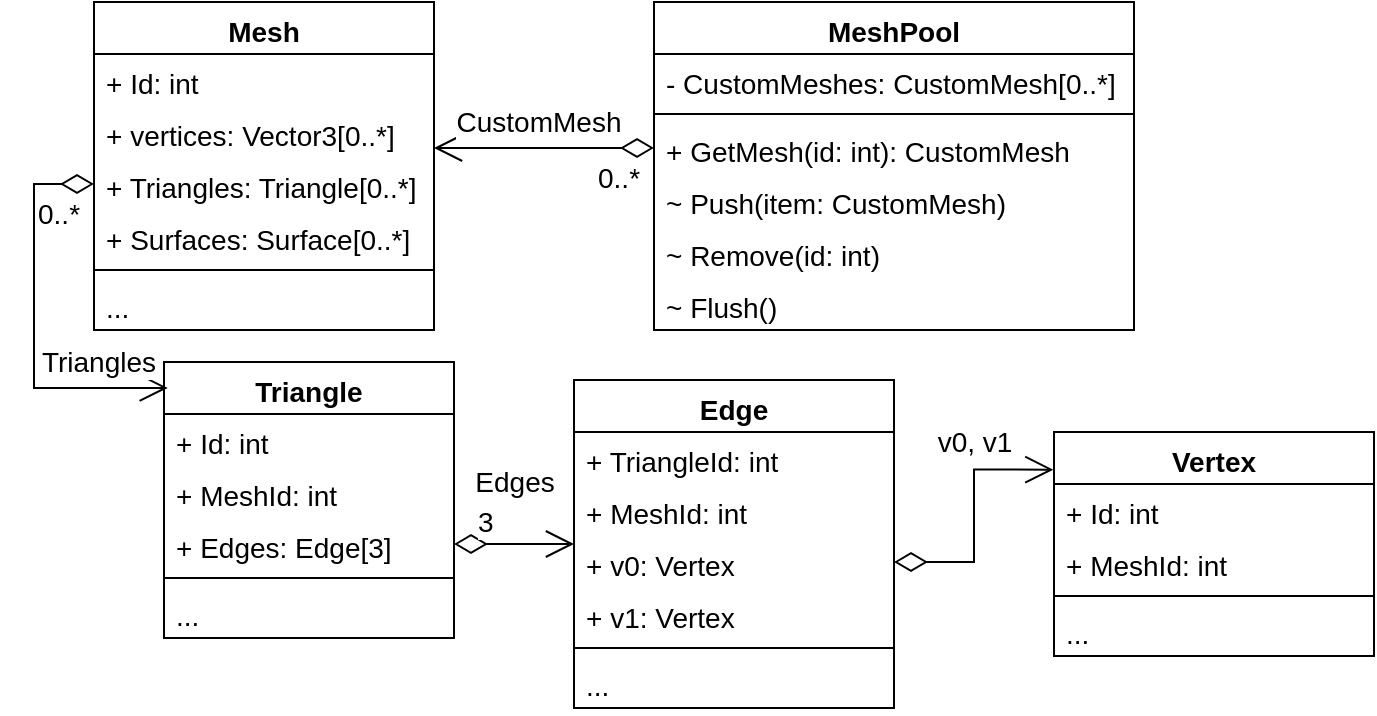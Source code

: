 <mxfile version="14.8.4" type="github">
  <diagram id="CSNa1o_LZb486N3WpBpA" name="Page-1">
    <mxGraphModel dx="1242" dy="637" grid="1" gridSize="10" guides="1" tooltips="1" connect="1" arrows="1" fold="1" page="1" pageScale="1" pageWidth="827" pageHeight="1169" math="0" shadow="0">
      <root>
        <mxCell id="0" />
        <mxCell id="1" parent="0" />
        <mxCell id="c-aoi3J2XqIeh12601WA-1" value="Mesh" style="swimlane;fontStyle=1;align=center;verticalAlign=top;childLayout=stackLayout;horizontal=1;startSize=26;horizontalStack=0;resizeParent=1;resizeParentMax=0;resizeLast=0;collapsible=1;marginBottom=0;fontSize=14;" parent="1" vertex="1">
          <mxGeometry x="140" y="90" width="170" height="164" as="geometry" />
        </mxCell>
        <mxCell id="c-aoi3J2XqIeh12601WA-2" value="+ Id: int" style="text;strokeColor=none;fillColor=none;align=left;verticalAlign=top;spacingLeft=4;spacingRight=4;overflow=hidden;rotatable=0;points=[[0,0.5],[1,0.5]];portConstraint=eastwest;fontSize=14;" parent="c-aoi3J2XqIeh12601WA-1" vertex="1">
          <mxGeometry y="26" width="170" height="26" as="geometry" />
        </mxCell>
        <mxCell id="c-aoi3J2XqIeh12601WA-21" value="+ vertices: Vector3[0..*]" style="text;strokeColor=none;fillColor=none;align=left;verticalAlign=top;spacingLeft=4;spacingRight=4;overflow=hidden;rotatable=0;points=[[0,0.5],[1,0.5]];portConstraint=eastwest;fontSize=14;" parent="c-aoi3J2XqIeh12601WA-1" vertex="1">
          <mxGeometry y="52" width="170" height="26" as="geometry" />
        </mxCell>
        <mxCell id="c-aoi3J2XqIeh12601WA-22" value="+ Triangles: Triangle[0..*]" style="text;strokeColor=none;fillColor=none;align=left;verticalAlign=top;spacingLeft=4;spacingRight=4;overflow=hidden;rotatable=0;points=[[0,0.5],[1,0.5]];portConstraint=eastwest;fontSize=14;" parent="c-aoi3J2XqIeh12601WA-1" vertex="1">
          <mxGeometry y="78" width="170" height="26" as="geometry" />
        </mxCell>
        <mxCell id="c-aoi3J2XqIeh12601WA-23" value="+ Surfaces: Surface[0..*]" style="text;strokeColor=none;fillColor=none;align=left;verticalAlign=top;spacingLeft=4;spacingRight=4;overflow=hidden;rotatable=0;points=[[0,0.5],[1,0.5]];portConstraint=eastwest;fontSize=14;" parent="c-aoi3J2XqIeh12601WA-1" vertex="1">
          <mxGeometry y="104" width="170" height="26" as="geometry" />
        </mxCell>
        <mxCell id="c-aoi3J2XqIeh12601WA-3" value="" style="line;strokeWidth=1;fillColor=none;align=left;verticalAlign=middle;spacingTop=-1;spacingLeft=3;spacingRight=3;rotatable=0;labelPosition=right;points=[];portConstraint=eastwest;fontSize=14;" parent="c-aoi3J2XqIeh12601WA-1" vertex="1">
          <mxGeometry y="130" width="170" height="8" as="geometry" />
        </mxCell>
        <mxCell id="c-aoi3J2XqIeh12601WA-4" value="..." style="text;strokeColor=none;fillColor=none;align=left;verticalAlign=top;spacingLeft=4;spacingRight=4;overflow=hidden;rotatable=0;points=[[0,0.5],[1,0.5]];portConstraint=eastwest;fontSize=14;" parent="c-aoi3J2XqIeh12601WA-1" vertex="1">
          <mxGeometry y="138" width="170" height="26" as="geometry" />
        </mxCell>
        <mxCell id="c-aoi3J2XqIeh12601WA-5" value="MeshPool" style="swimlane;fontStyle=1;align=center;verticalAlign=top;childLayout=stackLayout;horizontal=1;startSize=26;horizontalStack=0;resizeParent=1;resizeParentMax=0;resizeLast=0;collapsible=1;marginBottom=0;fontSize=14;" parent="1" vertex="1">
          <mxGeometry x="420" y="90" width="240" height="164" as="geometry" />
        </mxCell>
        <mxCell id="c-aoi3J2XqIeh12601WA-6" value="- CustomMeshes: CustomMesh[0..*]" style="text;strokeColor=none;fillColor=none;align=left;verticalAlign=top;spacingLeft=4;spacingRight=4;overflow=hidden;rotatable=0;points=[[0,0.5],[1,0.5]];portConstraint=eastwest;fontSize=14;" parent="c-aoi3J2XqIeh12601WA-5" vertex="1">
          <mxGeometry y="26" width="240" height="26" as="geometry" />
        </mxCell>
        <mxCell id="c-aoi3J2XqIeh12601WA-7" value="" style="line;strokeWidth=1;fillColor=none;align=left;verticalAlign=middle;spacingTop=-1;spacingLeft=3;spacingRight=3;rotatable=0;labelPosition=right;points=[];portConstraint=eastwest;fontSize=14;" parent="c-aoi3J2XqIeh12601WA-5" vertex="1">
          <mxGeometry y="52" width="240" height="8" as="geometry" />
        </mxCell>
        <mxCell id="c-aoi3J2XqIeh12601WA-8" value="+ GetMesh(id: int): CustomMesh" style="text;strokeColor=none;fillColor=none;align=left;verticalAlign=top;spacingLeft=4;spacingRight=4;overflow=hidden;rotatable=0;points=[[0,0.5],[1,0.5]];portConstraint=eastwest;fontSize=14;" parent="c-aoi3J2XqIeh12601WA-5" vertex="1">
          <mxGeometry y="60" width="240" height="26" as="geometry" />
        </mxCell>
        <mxCell id="c-aoi3J2XqIeh12601WA-24" value="~ Push(item: CustomMesh)" style="text;strokeColor=none;fillColor=none;align=left;verticalAlign=top;spacingLeft=4;spacingRight=4;overflow=hidden;rotatable=0;points=[[0,0.5],[1,0.5]];portConstraint=eastwest;fontSize=14;" parent="c-aoi3J2XqIeh12601WA-5" vertex="1">
          <mxGeometry y="86" width="240" height="26" as="geometry" />
        </mxCell>
        <mxCell id="c-aoi3J2XqIeh12601WA-25" value="~ Remove(id: int)" style="text;strokeColor=none;fillColor=none;align=left;verticalAlign=top;spacingLeft=4;spacingRight=4;overflow=hidden;rotatable=0;points=[[0,0.5],[1,0.5]];portConstraint=eastwest;fontSize=14;" parent="c-aoi3J2XqIeh12601WA-5" vertex="1">
          <mxGeometry y="112" width="240" height="26" as="geometry" />
        </mxCell>
        <mxCell id="c-aoi3J2XqIeh12601WA-26" value="~ Flush()" style="text;strokeColor=none;fillColor=none;align=left;verticalAlign=top;spacingLeft=4;spacingRight=4;overflow=hidden;rotatable=0;points=[[0,0.5],[1,0.5]];portConstraint=eastwest;fontSize=14;" parent="c-aoi3J2XqIeh12601WA-5" vertex="1">
          <mxGeometry y="138" width="240" height="26" as="geometry" />
        </mxCell>
        <mxCell id="c-aoi3J2XqIeh12601WA-9" value="Triangle" style="swimlane;fontStyle=1;align=center;verticalAlign=top;childLayout=stackLayout;horizontal=1;startSize=26;horizontalStack=0;resizeParent=1;resizeParentMax=0;resizeLast=0;collapsible=1;marginBottom=0;fontSize=14;" parent="1" vertex="1">
          <mxGeometry x="175" y="270" width="145" height="138" as="geometry" />
        </mxCell>
        <mxCell id="c-aoi3J2XqIeh12601WA-10" value="+ Id: int" style="text;strokeColor=none;fillColor=none;align=left;verticalAlign=top;spacingLeft=4;spacingRight=4;overflow=hidden;rotatable=0;points=[[0,0.5],[1,0.5]];portConstraint=eastwest;fontSize=14;" parent="c-aoi3J2XqIeh12601WA-9" vertex="1">
          <mxGeometry y="26" width="145" height="26" as="geometry" />
        </mxCell>
        <mxCell id="c-aoi3J2XqIeh12601WA-33" value="+ MeshId: int" style="text;strokeColor=none;fillColor=none;align=left;verticalAlign=top;spacingLeft=4;spacingRight=4;overflow=hidden;rotatable=0;points=[[0,0.5],[1,0.5]];portConstraint=eastwest;fontSize=14;" parent="c-aoi3J2XqIeh12601WA-9" vertex="1">
          <mxGeometry y="52" width="145" height="26" as="geometry" />
        </mxCell>
        <mxCell id="c-aoi3J2XqIeh12601WA-34" value="+ Edges: Edge[3]" style="text;strokeColor=none;fillColor=none;align=left;verticalAlign=top;spacingLeft=4;spacingRight=4;overflow=hidden;rotatable=0;points=[[0,0.5],[1,0.5]];portConstraint=eastwest;fontSize=14;" parent="c-aoi3J2XqIeh12601WA-9" vertex="1">
          <mxGeometry y="78" width="145" height="26" as="geometry" />
        </mxCell>
        <mxCell id="c-aoi3J2XqIeh12601WA-11" value="" style="line;strokeWidth=1;fillColor=none;align=left;verticalAlign=middle;spacingTop=-1;spacingLeft=3;spacingRight=3;rotatable=0;labelPosition=right;points=[];portConstraint=eastwest;fontSize=14;" parent="c-aoi3J2XqIeh12601WA-9" vertex="1">
          <mxGeometry y="104" width="145" height="8" as="geometry" />
        </mxCell>
        <mxCell id="c-aoi3J2XqIeh12601WA-12" value="..." style="text;strokeColor=none;fillColor=none;align=left;verticalAlign=top;spacingLeft=4;spacingRight=4;overflow=hidden;rotatable=0;points=[[0,0.5],[1,0.5]];portConstraint=eastwest;fontSize=14;" parent="c-aoi3J2XqIeh12601WA-9" vertex="1">
          <mxGeometry y="112" width="145" height="26" as="geometry" />
        </mxCell>
        <mxCell id="c-aoi3J2XqIeh12601WA-13" value="Edge" style="swimlane;fontStyle=1;align=center;verticalAlign=top;childLayout=stackLayout;horizontal=1;startSize=26;horizontalStack=0;resizeParent=1;resizeParentMax=0;resizeLast=0;collapsible=1;marginBottom=0;fontSize=14;" parent="1" vertex="1">
          <mxGeometry x="380" y="279" width="160" height="164" as="geometry" />
        </mxCell>
        <mxCell id="c-aoi3J2XqIeh12601WA-14" value="+ TriangleId: int" style="text;strokeColor=none;fillColor=none;align=left;verticalAlign=top;spacingLeft=4;spacingRight=4;overflow=hidden;rotatable=0;points=[[0,0.5],[1,0.5]];portConstraint=eastwest;fontSize=14;" parent="c-aoi3J2XqIeh12601WA-13" vertex="1">
          <mxGeometry y="26" width="160" height="26" as="geometry" />
        </mxCell>
        <mxCell id="c-aoi3J2XqIeh12601WA-37" value="+ MeshId: int" style="text;strokeColor=none;fillColor=none;align=left;verticalAlign=top;spacingLeft=4;spacingRight=4;overflow=hidden;rotatable=0;points=[[0,0.5],[1,0.5]];portConstraint=eastwest;fontSize=14;" parent="c-aoi3J2XqIeh12601WA-13" vertex="1">
          <mxGeometry y="52" width="160" height="26" as="geometry" />
        </mxCell>
        <mxCell id="c-aoi3J2XqIeh12601WA-38" value="+ v0: Vertex" style="text;strokeColor=none;fillColor=none;align=left;verticalAlign=top;spacingLeft=4;spacingRight=4;overflow=hidden;rotatable=0;points=[[0,0.5],[1,0.5]];portConstraint=eastwest;fontSize=14;" parent="c-aoi3J2XqIeh12601WA-13" vertex="1">
          <mxGeometry y="78" width="160" height="26" as="geometry" />
        </mxCell>
        <mxCell id="c-aoi3J2XqIeh12601WA-39" value="+ v1: Vertex" style="text;strokeColor=none;fillColor=none;align=left;verticalAlign=top;spacingLeft=4;spacingRight=4;overflow=hidden;rotatable=0;points=[[0,0.5],[1,0.5]];portConstraint=eastwest;fontSize=14;" parent="c-aoi3J2XqIeh12601WA-13" vertex="1">
          <mxGeometry y="104" width="160" height="26" as="geometry" />
        </mxCell>
        <mxCell id="c-aoi3J2XqIeh12601WA-15" value="" style="line;strokeWidth=1;fillColor=none;align=left;verticalAlign=middle;spacingTop=-1;spacingLeft=3;spacingRight=3;rotatable=0;labelPosition=right;points=[];portConstraint=eastwest;fontSize=14;" parent="c-aoi3J2XqIeh12601WA-13" vertex="1">
          <mxGeometry y="130" width="160" height="8" as="geometry" />
        </mxCell>
        <mxCell id="c-aoi3J2XqIeh12601WA-16" value="..." style="text;strokeColor=none;fillColor=none;align=left;verticalAlign=top;spacingLeft=4;spacingRight=4;overflow=hidden;rotatable=0;points=[[0,0.5],[1,0.5]];portConstraint=eastwest;fontSize=14;" parent="c-aoi3J2XqIeh12601WA-13" vertex="1">
          <mxGeometry y="138" width="160" height="26" as="geometry" />
        </mxCell>
        <mxCell id="c-aoi3J2XqIeh12601WA-17" value="Vertex" style="swimlane;fontStyle=1;align=center;verticalAlign=top;childLayout=stackLayout;horizontal=1;startSize=26;horizontalStack=0;resizeParent=1;resizeParentMax=0;resizeLast=0;collapsible=1;marginBottom=0;fontSize=14;" parent="1" vertex="1">
          <mxGeometry x="620" y="305" width="160" height="112" as="geometry" />
        </mxCell>
        <mxCell id="c-aoi3J2XqIeh12601WA-18" value="+ Id: int" style="text;strokeColor=none;fillColor=none;align=left;verticalAlign=top;spacingLeft=4;spacingRight=4;overflow=hidden;rotatable=0;points=[[0,0.5],[1,0.5]];portConstraint=eastwest;fontSize=14;" parent="c-aoi3J2XqIeh12601WA-17" vertex="1">
          <mxGeometry y="26" width="160" height="26" as="geometry" />
        </mxCell>
        <mxCell id="c-aoi3J2XqIeh12601WA-42" value="+ MeshId: int" style="text;strokeColor=none;fillColor=none;align=left;verticalAlign=top;spacingLeft=4;spacingRight=4;overflow=hidden;rotatable=0;points=[[0,0.5],[1,0.5]];portConstraint=eastwest;fontSize=14;" parent="c-aoi3J2XqIeh12601WA-17" vertex="1">
          <mxGeometry y="52" width="160" height="26" as="geometry" />
        </mxCell>
        <mxCell id="c-aoi3J2XqIeh12601WA-19" value="" style="line;strokeWidth=1;fillColor=none;align=left;verticalAlign=middle;spacingTop=-1;spacingLeft=3;spacingRight=3;rotatable=0;labelPosition=right;points=[];portConstraint=eastwest;fontSize=14;" parent="c-aoi3J2XqIeh12601WA-17" vertex="1">
          <mxGeometry y="78" width="160" height="8" as="geometry" />
        </mxCell>
        <mxCell id="c-aoi3J2XqIeh12601WA-20" value="..." style="text;strokeColor=none;fillColor=none;align=left;verticalAlign=top;spacingLeft=4;spacingRight=4;overflow=hidden;rotatable=0;points=[[0,0.5],[1,0.5]];portConstraint=eastwest;fontSize=14;" parent="c-aoi3J2XqIeh12601WA-17" vertex="1">
          <mxGeometry y="86" width="160" height="26" as="geometry" />
        </mxCell>
        <mxCell id="c-aoi3J2XqIeh12601WA-27" value="CustomMesh" style="endArrow=open;html=1;endSize=12;startArrow=diamondThin;startSize=14;startFill=0;edgeStyle=orthogonalEdgeStyle;exitX=0;exitY=0.5;exitDx=0;exitDy=0;fontSize=14;" parent="1" source="c-aoi3J2XqIeh12601WA-8" edge="1">
          <mxGeometry x="0.067" y="-13" relative="1" as="geometry">
            <mxPoint x="50" y="310" as="sourcePoint" />
            <mxPoint x="310" y="163" as="targetPoint" />
            <mxPoint as="offset" />
          </mxGeometry>
        </mxCell>
        <mxCell id="c-aoi3J2XqIeh12601WA-28" value="0..*" style="edgeLabel;resizable=0;html=1;align=left;verticalAlign=top;fontSize=14;" parent="c-aoi3J2XqIeh12601WA-27" connectable="0" vertex="1">
          <mxGeometry x="-1" relative="1" as="geometry">
            <mxPoint x="-30" as="offset" />
          </mxGeometry>
        </mxCell>
        <mxCell id="c-aoi3J2XqIeh12601WA-31" value="Triangles" style="endArrow=open;html=1;endSize=12;startArrow=diamondThin;startSize=14;startFill=0;edgeStyle=orthogonalEdgeStyle;exitX=0;exitY=0.5;exitDx=0;exitDy=0;jumpSize=6;rounded=0;entryX=0.013;entryY=0.094;entryDx=0;entryDy=0;entryPerimeter=0;fontSize=14;" parent="1" source="c-aoi3J2XqIeh12601WA-22" target="c-aoi3J2XqIeh12601WA-9" edge="1">
          <mxGeometry x="0.65" y="13" relative="1" as="geometry">
            <mxPoint x="140" y="280" as="sourcePoint" />
            <mxPoint x="130" y="282" as="targetPoint" />
            <mxPoint as="offset" />
            <Array as="points">
              <mxPoint x="110" y="181" />
              <mxPoint x="110" y="283" />
            </Array>
          </mxGeometry>
        </mxCell>
        <mxCell id="c-aoi3J2XqIeh12601WA-32" value="0..*" style="edgeLabel;resizable=0;html=1;align=left;verticalAlign=top;fontSize=14;" parent="c-aoi3J2XqIeh12601WA-31" connectable="0" vertex="1">
          <mxGeometry x="-1" relative="1" as="geometry">
            <mxPoint x="-30" as="offset" />
          </mxGeometry>
        </mxCell>
        <mxCell id="c-aoi3J2XqIeh12601WA-35" value="Edges" style="endArrow=open;html=1;endSize=12;startArrow=diamondThin;startSize=14;startFill=0;edgeStyle=orthogonalEdgeStyle;exitX=1;exitY=0.5;exitDx=0;exitDy=0;jumpSize=6;rounded=0;fontSize=14;" parent="1" source="c-aoi3J2XqIeh12601WA-34" target="c-aoi3J2XqIeh12601WA-13" edge="1">
          <mxGeometry y="31" relative="1" as="geometry">
            <mxPoint x="299.97" y="460" as="sourcePoint" />
            <mxPoint x="440" y="310" as="targetPoint" />
            <mxPoint as="offset" />
            <Array as="points">
              <mxPoint x="440" y="361" />
              <mxPoint x="440" y="330" />
            </Array>
          </mxGeometry>
        </mxCell>
        <mxCell id="c-aoi3J2XqIeh12601WA-36" value="3" style="edgeLabel;resizable=0;html=1;align=left;verticalAlign=top;fontSize=14;" parent="c-aoi3J2XqIeh12601WA-35" connectable="0" vertex="1">
          <mxGeometry x="-1" relative="1" as="geometry">
            <mxPoint x="10" y="-26" as="offset" />
          </mxGeometry>
        </mxCell>
        <mxCell id="c-aoi3J2XqIeh12601WA-40" value="v0, v1" style="endArrow=open;html=1;endSize=12;startArrow=diamondThin;startSize=14;startFill=0;edgeStyle=orthogonalEdgeStyle;jumpSize=6;rounded=0;fontSize=14;entryX=-0.002;entryY=0.168;entryDx=0;entryDy=0;entryPerimeter=0;" parent="1" source="c-aoi3J2XqIeh12601WA-38" target="c-aoi3J2XqIeh12601WA-17" edge="1">
          <mxGeometry x="0.37" y="14" relative="1" as="geometry">
            <mxPoint x="470" y="430" as="sourcePoint" />
            <mxPoint x="590" y="360" as="targetPoint" />
            <mxPoint as="offset" />
            <Array as="points">
              <mxPoint x="580" y="370" />
              <mxPoint x="580" y="324" />
            </Array>
          </mxGeometry>
        </mxCell>
      </root>
    </mxGraphModel>
  </diagram>
</mxfile>
